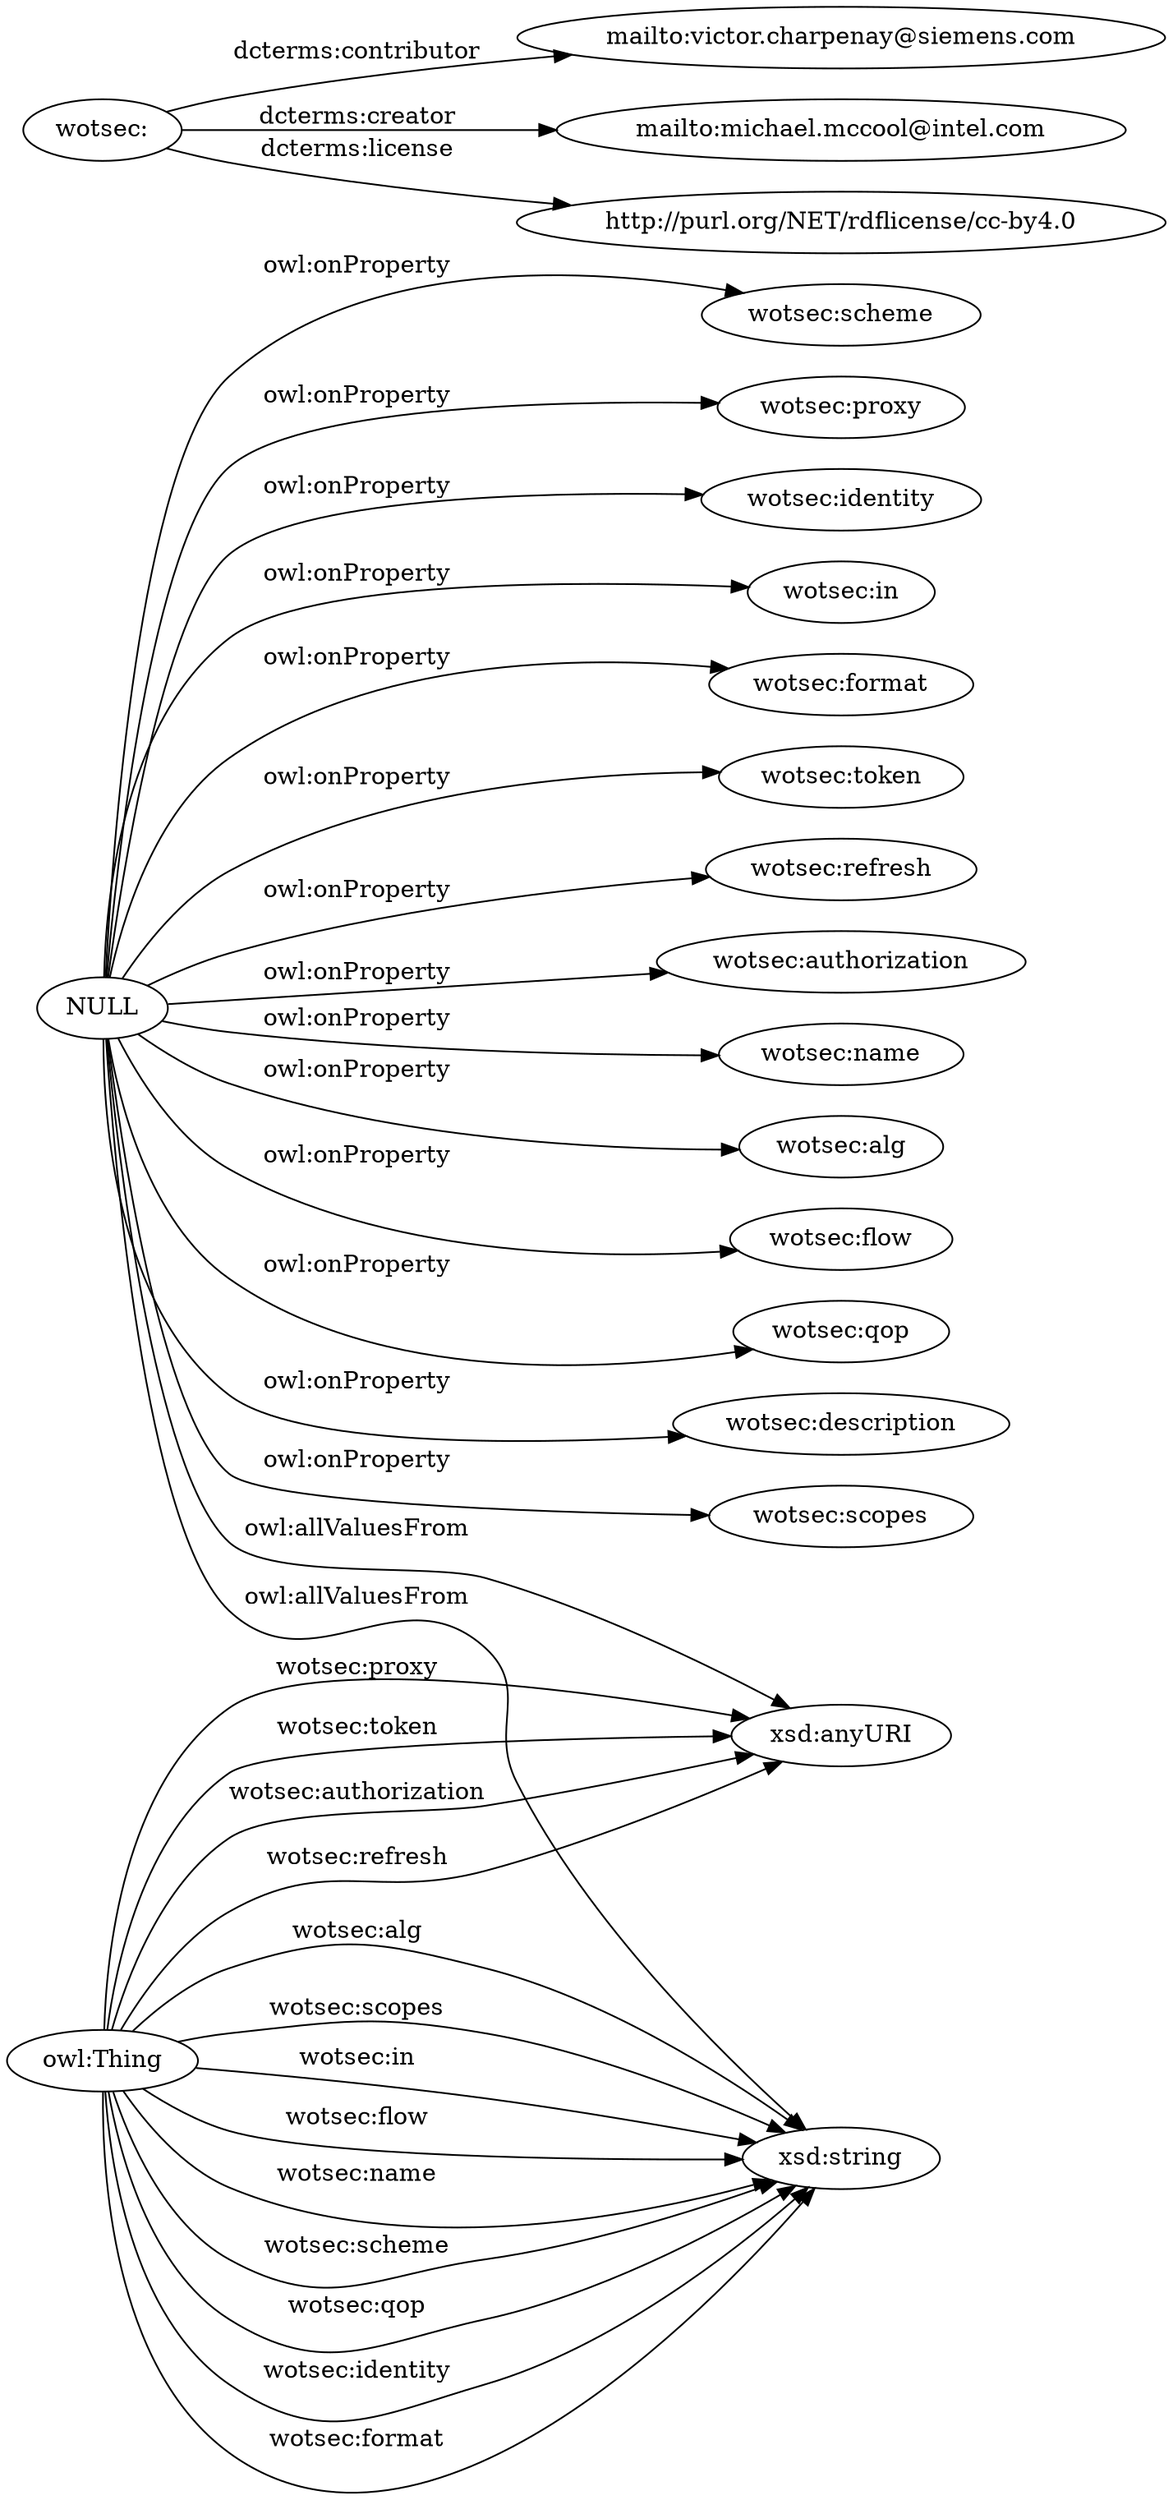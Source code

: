 digraph ar2dtool_diagram { 
rankdir=LR;
size="1501"
	"NULL" -> "wotsec:token" [ label = "owl:onProperty" ];
	"NULL" -> "wotsec:refresh" [ label = "owl:onProperty" ];
	"NULL" -> "wotsec:authorization" [ label = "owl:onProperty" ];
	"NULL" -> "wotsec:name" [ label = "owl:onProperty" ];
	"NULL" -> "xsd:anyURI" [ label = "owl:allValuesFrom" ];
	"NULL" -> "wotsec:alg" [ label = "owl:onProperty" ];
	"NULL" -> "wotsec:flow" [ label = "owl:onProperty" ];
	"NULL" -> "wotsec:qop" [ label = "owl:onProperty" ];
	"NULL" -> "wotsec:description" [ label = "owl:onProperty" ];
	"NULL" -> "wotsec:scopes" [ label = "owl:onProperty" ];
	"NULL" -> "wotsec:scheme" [ label = "owl:onProperty" ];
	"NULL" -> "wotsec:proxy" [ label = "owl:onProperty" ];
	"NULL" -> "wotsec:identity" [ label = "owl:onProperty" ];
	"NULL" -> "wotsec:in" [ label = "owl:onProperty" ];
	"NULL" -> "xsd:string" [ label = "owl:allValuesFrom" ];
	"NULL" -> "wotsec:format" [ label = "owl:onProperty" ];
	"wotsec:" -> "mailto:victor.charpenay@siemens.com" [ label = "dcterms:contributor" ];
	"wotsec:" -> "mailto:michael.mccool@intel.com" [ label = "dcterms:creator" ];
	"wotsec:" -> "http://purl.org/NET/rdflicense/cc-by4.0" [ label = "dcterms:license" ];
	"owl:Thing" -> "xsd:anyURI" [ label = "wotsec:proxy" ];
	"owl:Thing" -> "xsd:string" [ label = "wotsec:alg" ];
	"owl:Thing" -> "xsd:string" [ label = "wotsec:scopes" ];
	"owl:Thing" -> "xsd:string" [ label = "wotsec:in" ];
	"owl:Thing" -> "xsd:string" [ label = "wotsec:flow" ];
	"owl:Thing" -> "xsd:string" [ label = "wotsec:name" ];
	"owl:Thing" -> "xsd:string" [ label = "wotsec:scheme" ];
	"owl:Thing" -> "xsd:string" [ label = "wotsec:qop" ];
	"owl:Thing" -> "xsd:anyURI" [ label = "wotsec:token" ];
	"owl:Thing" -> "xsd:string" [ label = "wotsec:identity" ];
	"owl:Thing" -> "xsd:anyURI" [ label = "wotsec:authorization" ];
	"owl:Thing" -> "xsd:string" [ label = "wotsec:format" ];
	"owl:Thing" -> "xsd:anyURI" [ label = "wotsec:refresh" ];

}
